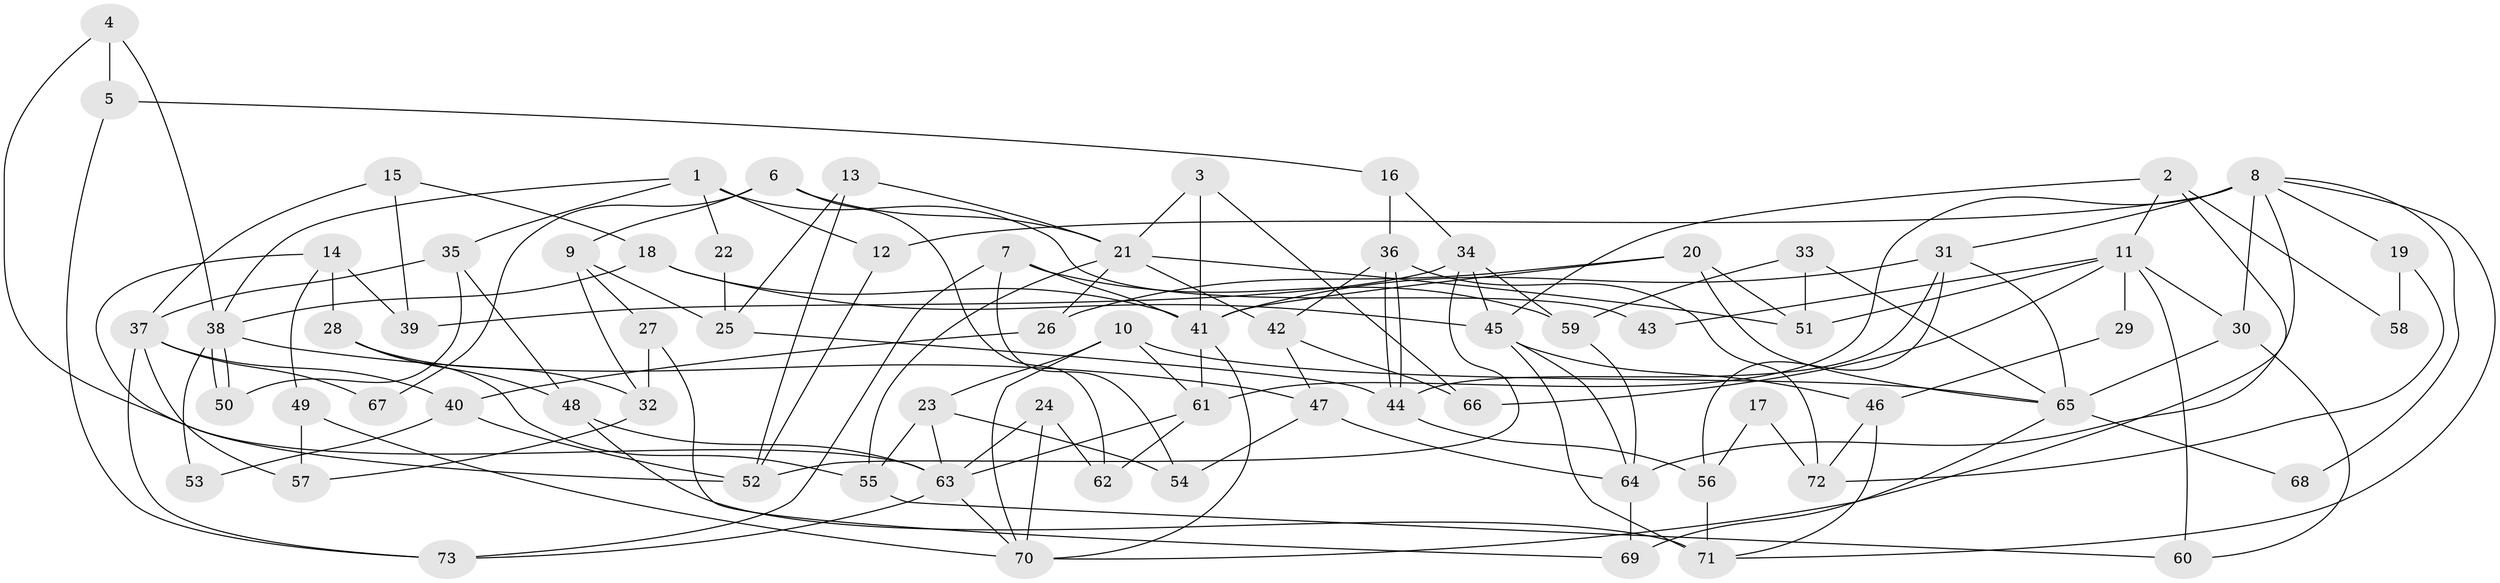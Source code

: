 // Generated by graph-tools (version 1.1) at 2025/50/03/09/25 04:50:23]
// undirected, 73 vertices, 146 edges
graph export_dot {
graph [start="1"]
  node [color=gray90,style=filled];
  1;
  2;
  3;
  4;
  5;
  6;
  7;
  8;
  9;
  10;
  11;
  12;
  13;
  14;
  15;
  16;
  17;
  18;
  19;
  20;
  21;
  22;
  23;
  24;
  25;
  26;
  27;
  28;
  29;
  30;
  31;
  32;
  33;
  34;
  35;
  36;
  37;
  38;
  39;
  40;
  41;
  42;
  43;
  44;
  45;
  46;
  47;
  48;
  49;
  50;
  51;
  52;
  53;
  54;
  55;
  56;
  57;
  58;
  59;
  60;
  61;
  62;
  63;
  64;
  65;
  66;
  67;
  68;
  69;
  70;
  71;
  72;
  73;
  1 -- 38;
  1 -- 12;
  1 -- 22;
  1 -- 35;
  1 -- 43;
  2 -- 45;
  2 -- 70;
  2 -- 11;
  2 -- 58;
  3 -- 21;
  3 -- 41;
  3 -- 66;
  4 -- 38;
  4 -- 63;
  4 -- 5;
  5 -- 16;
  5 -- 73;
  6 -- 9;
  6 -- 21;
  6 -- 62;
  6 -- 67;
  7 -- 41;
  7 -- 73;
  7 -- 54;
  7 -- 59;
  8 -- 30;
  8 -- 31;
  8 -- 12;
  8 -- 19;
  8 -- 61;
  8 -- 64;
  8 -- 68;
  8 -- 71;
  9 -- 25;
  9 -- 32;
  9 -- 27;
  10 -- 61;
  10 -- 23;
  10 -- 65;
  10 -- 70;
  11 -- 60;
  11 -- 29;
  11 -- 30;
  11 -- 43;
  11 -- 51;
  11 -- 66;
  12 -- 52;
  13 -- 52;
  13 -- 21;
  13 -- 25;
  14 -- 28;
  14 -- 49;
  14 -- 39;
  14 -- 52;
  15 -- 39;
  15 -- 37;
  15 -- 18;
  16 -- 36;
  16 -- 34;
  17 -- 56;
  17 -- 72;
  18 -- 38;
  18 -- 41;
  18 -- 45;
  19 -- 72;
  19 -- 58;
  20 -- 65;
  20 -- 41;
  20 -- 26;
  20 -- 51;
  21 -- 51;
  21 -- 26;
  21 -- 42;
  21 -- 55;
  22 -- 25;
  23 -- 63;
  23 -- 54;
  23 -- 55;
  24 -- 62;
  24 -- 70;
  24 -- 63;
  25 -- 44;
  26 -- 40;
  27 -- 69;
  27 -- 32;
  28 -- 55;
  28 -- 48;
  28 -- 32;
  29 -- 46;
  30 -- 65;
  30 -- 60;
  31 -- 65;
  31 -- 41;
  31 -- 44;
  31 -- 56;
  32 -- 57;
  33 -- 59;
  33 -- 51;
  33 -- 65;
  34 -- 59;
  34 -- 45;
  34 -- 39;
  34 -- 52;
  35 -- 48;
  35 -- 37;
  35 -- 50;
  36 -- 42;
  36 -- 44;
  36 -- 44;
  36 -- 72;
  37 -- 73;
  37 -- 40;
  37 -- 57;
  37 -- 67;
  38 -- 47;
  38 -- 50;
  38 -- 50;
  38 -- 53;
  40 -- 52;
  40 -- 53;
  41 -- 70;
  41 -- 61;
  42 -- 66;
  42 -- 47;
  44 -- 56;
  45 -- 71;
  45 -- 46;
  45 -- 64;
  46 -- 71;
  46 -- 72;
  47 -- 64;
  47 -- 54;
  48 -- 63;
  48 -- 71;
  49 -- 70;
  49 -- 57;
  55 -- 60;
  56 -- 71;
  59 -- 64;
  61 -- 62;
  61 -- 63;
  63 -- 70;
  63 -- 73;
  64 -- 69;
  65 -- 68;
  65 -- 69;
}

